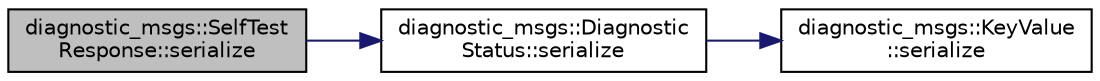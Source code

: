 digraph "diagnostic_msgs::SelfTestResponse::serialize"
{
  edge [fontname="Helvetica",fontsize="10",labelfontname="Helvetica",labelfontsize="10"];
  node [fontname="Helvetica",fontsize="10",shape=record];
  rankdir="LR";
  Node1 [label="diagnostic_msgs::SelfTest\lResponse::serialize",height=0.2,width=0.4,color="black", fillcolor="grey75", style="filled" fontcolor="black"];
  Node1 -> Node2 [color="midnightblue",fontsize="10",style="solid",fontname="Helvetica"];
  Node2 [label="diagnostic_msgs::Diagnostic\lStatus::serialize",height=0.2,width=0.4,color="black", fillcolor="white", style="filled",URL="$classdiagnostic__msgs_1_1_diagnostic_status.html#a288fd66f2e1d2aac68a41bb27b8c4985"];
  Node2 -> Node3 [color="midnightblue",fontsize="10",style="solid",fontname="Helvetica"];
  Node3 [label="diagnostic_msgs::KeyValue\l::serialize",height=0.2,width=0.4,color="black", fillcolor="white", style="filled",URL="$classdiagnostic__msgs_1_1_key_value.html#a6c2cfea0bb2580fc08d1565f35610cde"];
}

